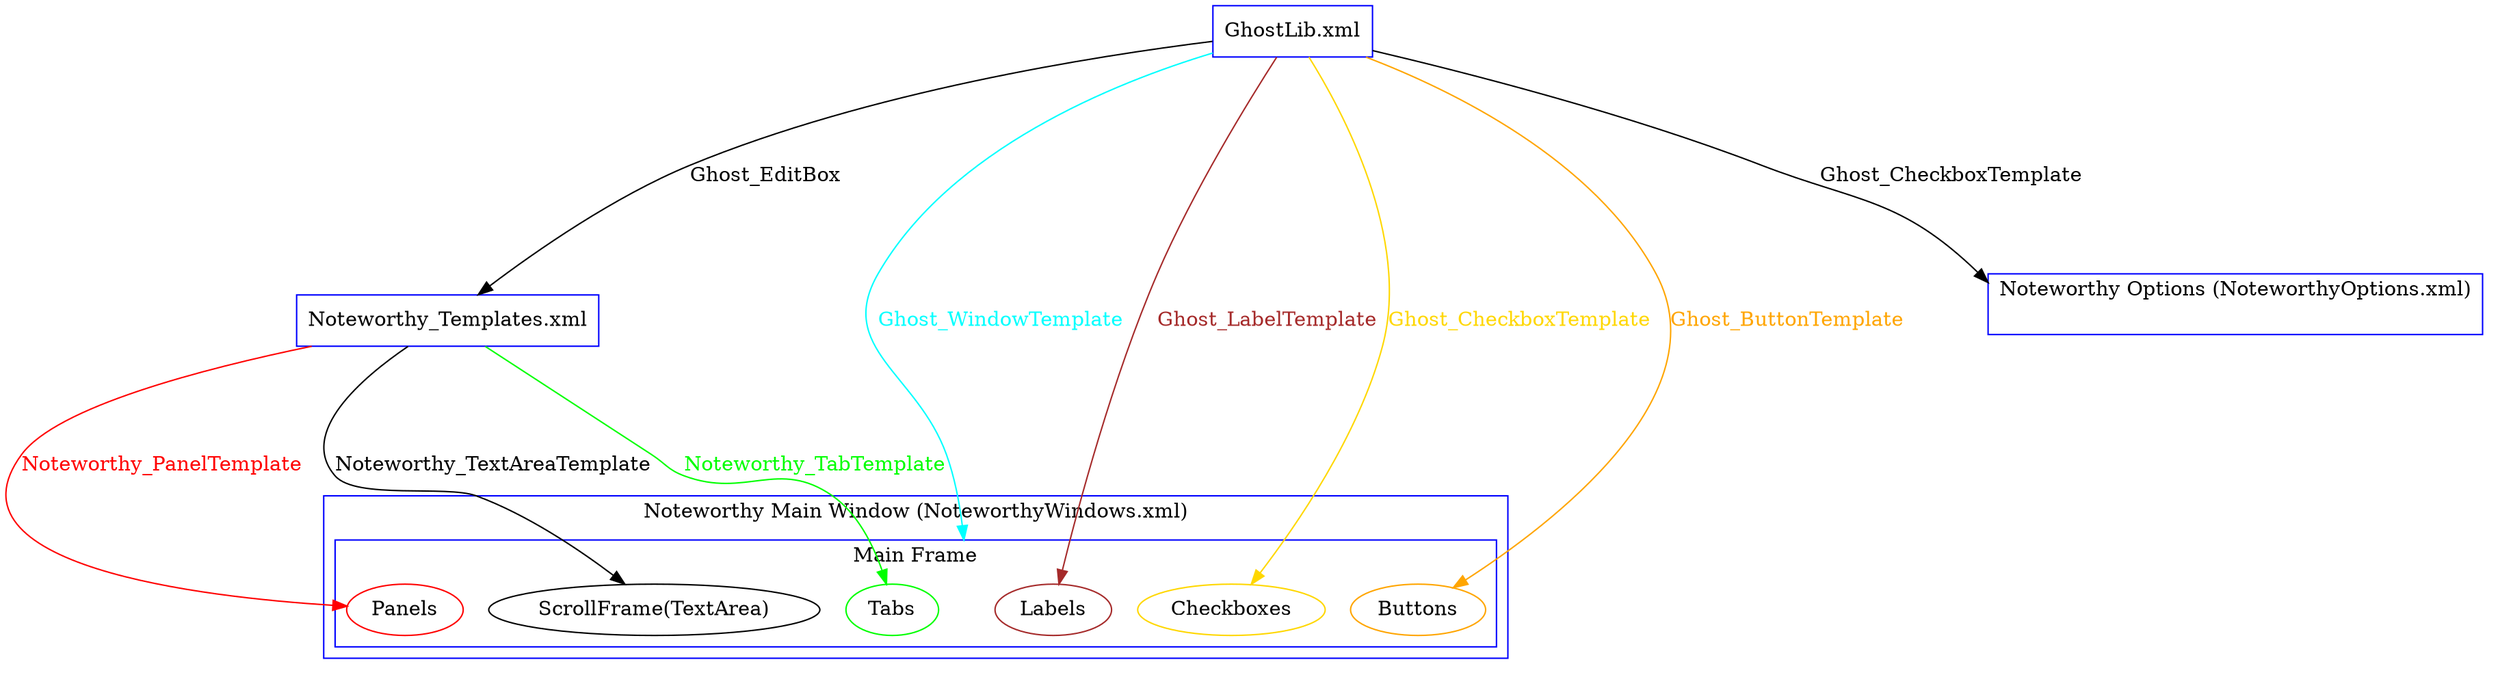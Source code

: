 digraph arch {
	ranksep=2.1
	rankdir=TB
	compound=true
	node[color=blue]

	XML_GL[label="GhostLib.xml", shape=box]
	XML_T[label="Noteworthy_Templates.xml", shape=box]

	subgraph cluster_main {
		label="Noteworthy Main Window (NoteworthyWindows.xml)"
		color=blue
		node[color=red]

		subgraph cluster_main_frame {
			label="Main Frame"

			M_F[label="Main frame", color=cyan, style=invis, shape=point]
			M_L[label="Labels", color=brown]
			M_P[label="Panels", color=red]
			M_C[label="Checkboxes", color=gold]
			M_T[label="ScrollFrame(TextArea)", color=black]
			M_B[label="Buttons", color=orange]
			M_TA[label="Tabs", color=green]
		}
	}

	subgraph cluster_options {
		label="Noteworthy Options (NoteworthyOptions.xml)"
		color=blue
		node[color=green]

		O_F[label="Options", color=cyan, style=invis, shape=point]
	}

	XML_GL->XML_T[label="Ghost_EditBox", color=black, fontcolor=black]

	XML_GL->M_F[label="Ghost_WindowTemplate", color=cyan, fontcolor=cyan, lhead=cluster_main_frame]
	XML_GL->M_L[label="Ghost_LabelTemplate", color=brown, fontcolor=brown]
	XML_T->M_P[label="Noteworthy_PanelTemplate", color=red, fontcolor=red]
	XML_GL->M_C[label="Ghost_CheckboxTemplate", color=gold, fontcolor=gold]
	XML_T->M_T[label="Noteworthy_TextAreaTemplate", color=black, fontcolor=black]
	XML_GL->M_B[label="Ghost_ButtonTemplate", color=orange, fontcolor=orange]
	XML_T->M_TA[label="Noteworthy_TabTemplate", color=green, fontcolor=green]
	XML_GL->O_F[label="Ghost_CheckboxTemplate", color=black, fontcolor=black, lhead=cluster_options]
}

